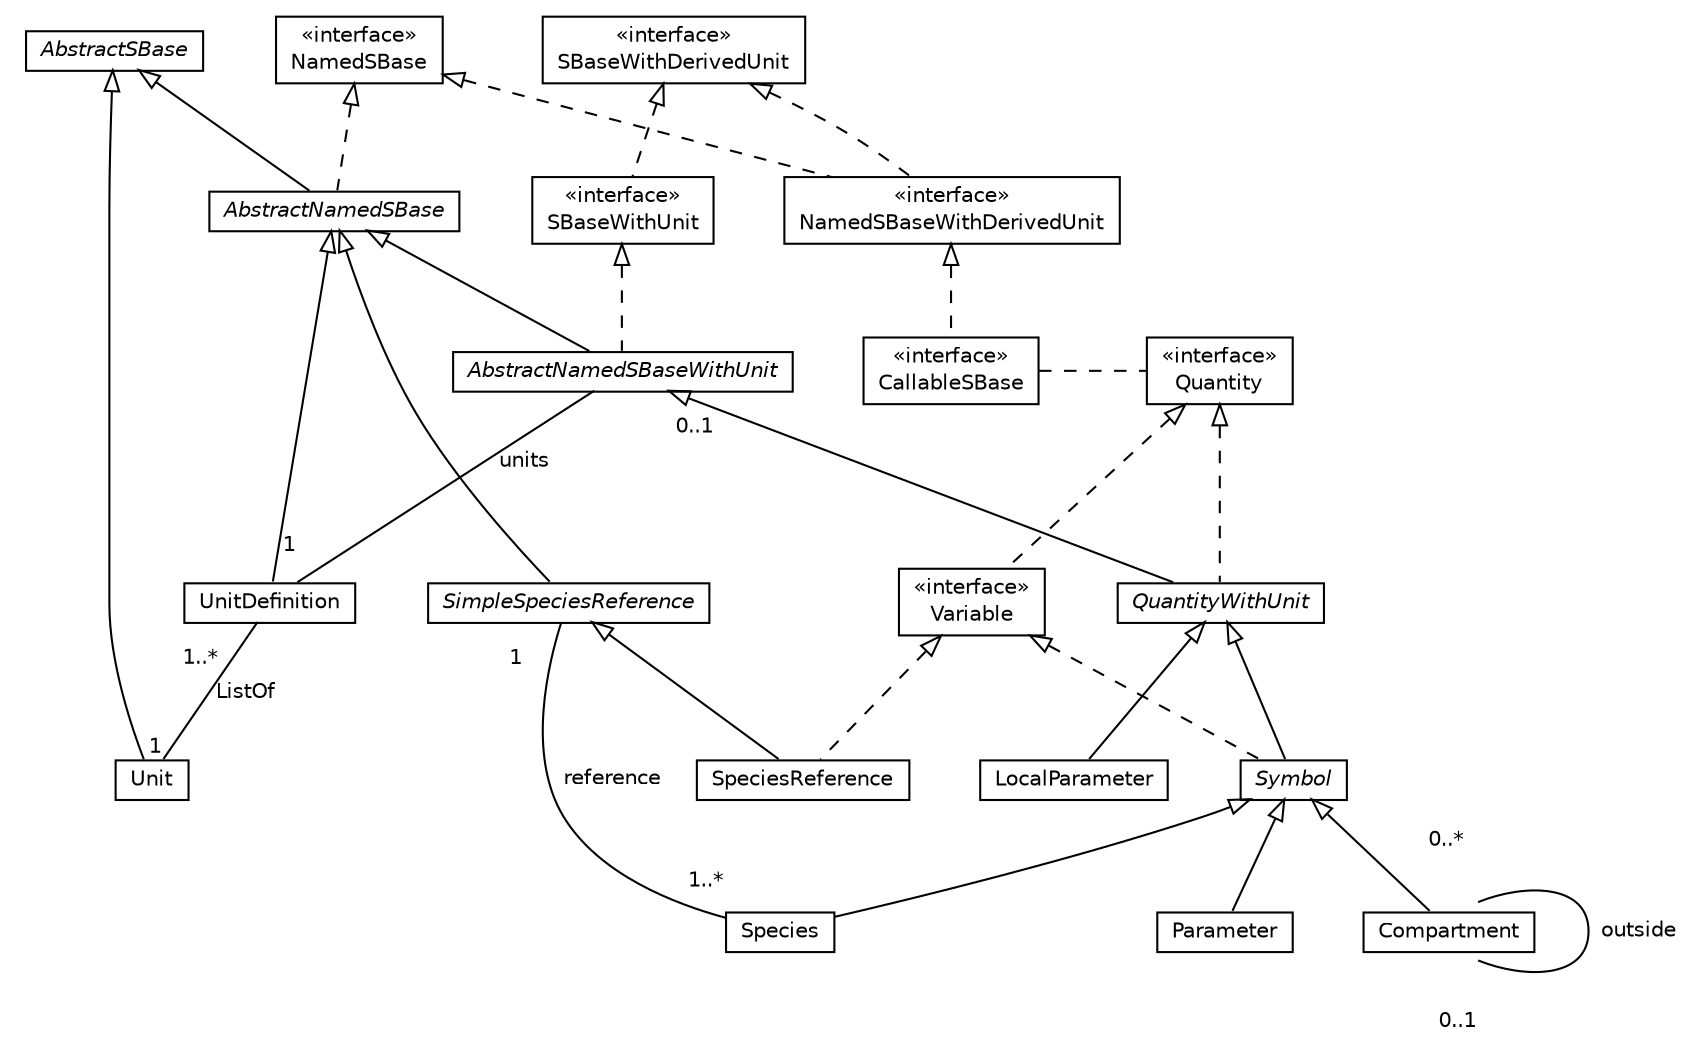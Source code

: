 #!/usr/local/bin/dot
#
# Class diagram
# Generated by UMLGraph version 5.3 (http://www.umlgraph.org/)
#
# dot -Tpdf -oSymbol.pdf Symbol.dot && acroread Symbol.pdf &

digraph G {
	edge [fontname="Helvetica",fontsize=10,labelfontname="Helvetica",labelfontsize=10];
	node [fontname="Helvetica",fontsize=10,shape=plaintext];
	nodesep=0.25;
	ranksep=0.5;
	// org.sbml.jsbml.Symbol
	c0 [height=0.1,label=<<table title="org.sbml.jsbml.Symbol" border="0" cellborder="1" cellspacing="0" cellpadding="2" port="p">
		<tr><td><table border="0" cellspacing="0" cellpadding="1">
<tr><td align="center" balign="center"><font face="Helvetica-Oblique"> Symbol </font></td></tr>
		</table></td></tr>
<!-- 		<tr><td> -->
<!--<table border="0" cellspacing="0" cellpadding="1">
<tr><td align="left" balign="left"> # constant : Boolean </td></tr>-->
<!--<tr><td align="left" balign="left"> # isSetConstant : boolean </td></tr>-->
<!-- 		</table></td></tr> -->
		</table>>, fontname="Helvetica", fontcolor="black", fontsize=10.0];
	// org.sbml.jsbml.LocalParameter
	c1 [label=<<table title="org.sbml.jsbml.LocalParameter" border="0" cellborder="1" cellspacing="0" cellpadding="2" port="p">
		<tr><td><table border="0" cellspacing="0" cellpadding="1">
<tr><td align="center" balign="center"> LocalParameter </td></tr>
		</table></td></tr>
		</table>>, fontname="Helvetica", fontcolor="black", fontsize=10.0];
	// org.sbml.jsbml.SpeciesReference
	c2 [label=<<table title="org.sbml.jsbml.SpeciesReference" border="0" cellborder="1" cellspacing="0" cellpadding="2" port="p">
		<tr><td><table border="0" cellspacing="0" cellpadding="1">
<tr><td align="center" balign="center"> SpeciesReference </td></tr>
		<!--</table></td></tr>-->
		<!--<tr><td><table border="0" cellspacing="0" cellpadding="1">-->
<!--<tr><td align="left" balign="left"> - constant : Boolean </td></tr>
<tr><td align="left" balign="left"> - denominator : Integer </td></tr>-->
<!--<tr><td align="left" balign="left"> - isSetConstant : boolean </td></tr>
<tr><td align="left" balign="left"> - isSetDenominator : boolean </td></tr>
<tr><td align="left" balign="left"> - isSetStoichiometry : boolean </td></tr>-->
<!--<tr><td align="left" balign="left"> - stoichiometry : Double </td></tr>
<tr><td align="left" balign="left"> - stoichiometryMath : StoichiometryMath </td></tr>-->
		</table></td></tr>
		</table>>, fontname="Helvetica", fontcolor="black", fontsize=10.0];
	// org.sbml.jsbml.Compartment
	c3 [height=0.1,label=<<table title="org.sbml.jsbml.Compartment" border="0" cellborder="1" cellspacing="0" cellpadding="2" port="p">
		<tr><td><table border="0" cellspacing="0" cellpadding="1">
<tr><td align="center" balign="center"> Compartment </td></tr>
		<!--</table></td></tr>-->
		<!--<tr><td><table border="0" cellspacing="0" cellpadding="1">-->
<!--<tr><td align="left" balign="left"> - compartmentTypeID : String </td></tr>
<tr><td align="left" balign="left"> - outsideID : String </td></tr>
<tr><td align="left" balign="left"> - spatialDimensions : Short </td></tr>-->
<!--<tr><td align="left" balign="left"> - isSetSpatialDimensions : boolean </td></tr>
<tr><td align="left" balign="left"> - ERROR_MESSAGE_INVALID_DIM : String </td></tr>
<tr><td align="left" balign="left"> - ERROR_MESSAGE_ZERO_DIM : String </td></tr>-->
		</table></td></tr>
		</table>>, fontname="Helvetica", fontcolor="black", fontsize=10.0];
	// org.sbml.jsbml.Parameter
	c4 [label=<<table title="org.sbml.jsbml.Parameter" border="0" cellborder="1" cellspacing="0" cellpadding="2" port="p">
		<tr><td><table border="0" cellspacing="0" cellpadding="1">
<tr><td align="center" balign="center"> Parameter </td></tr>
		</table></td></tr>
		</table>>, fontname="Helvetica", fontcolor="black", fontsize=10.0];
	// org.sbml.jsbml.Species
	c5 [label=<<table title="org.sbml.jsbml.Species" border="0" cellborder="1" cellspacing="0" cellpadding="2" port="p">
		<tr><td><table border="0" cellspacing="0" cellpadding="1">
<tr><td align="center" balign="center"> Species </td></tr>
		<!--</table></td></tr>
		<tr><td><table border="0" cellspacing="0" cellpadding="1">-->
<!--<tr><td align="left" balign="left"> - amount : boolean </td></tr>
<tr><td align="left" balign="left"> - boundaryCondition : Boolean </td></tr>-->
<!--<tr><td align="left" balign="left"> - isSetBoundaryCondition : boolean </td></tr>-->
<!--<tr><td align="left" balign="left"> - charge : Integer </td></tr>
<tr><td align="left" balign="left"> - compartmentID : String </td></tr>
<tr><td align="left" balign="left"> - conversionFactorID : String </td></tr>
<tr><td align="left" balign="left"> - hasOnlySubstanceUnits : Boolean </td></tr>-->
<!--<tr><td align="left" balign="left"> - isSetHasOnlySubstanceUnits : boolean </td></tr>
<tr><td align="left" balign="left"> - isSetCharge : boolean </td></tr>-->
<!--<tr><td align="left" balign="left"> - spatialSizeUnitsID : String </td></tr>
<tr><td align="left" balign="left"> - speciesTypeID : String </td></tr>-->
		</table></td></tr>
		</table>>, fontname="Helvetica", fontcolor="black", fontsize=10.0];
	// org.sbml.jsbml.Variable
	c6 [label=<<table title="org.sbml.jsbml.Variable" border="0" cellborder="1" cellspacing="0" cellpadding="2" port="p">
		<tr><td><table border="0" cellspacing="0" cellpadding="1">
<tr><td align="center" balign="center"> &#171;interface&#187; </td></tr>
<tr><td align="center" balign="center"> Variable </td></tr>
		</table></td></tr>
		</table>>, fontname="Helvetica", fontcolor="black", fontsize=10.0];
	// org.sbml.jsbml.QuantityWithUnit
	c7 [label=<<table title="org.sbml.jsbml.QuantityWithUnit" border="0" cellborder="1" cellspacing="0" cellpadding="2" port="p">
		<tr><td><table border="0" cellspacing="0" cellpadding="1">
<tr><td align="center" balign="center"><font face="Helvetica-Oblique"> QuantityWithUnit </font></td></tr>
<!--		</table></td></tr>
		<tr><td><table border="0" cellspacing="0" cellpadding="1">
<tr><td align="left" balign="left"> - value : Double </td></tr>
<tr><td align="left" balign="left"> - unitsID : String </td></tr>-->
		</table></td></tr>
		</table>>, fontname="Helvetica", fontcolor="black", fontsize=10.0];
	// org.sbml.jsbml.AbstractNamedSBaseWithUnit
	c17 [label=<<table title="org.sbml.jsbml.AbstractNamedSBaseWithUnit" border="0" cellborder="1" cellspacing="0" cellpadding="2" port="p">
		<tr><td><table border="0" cellspacing="0" cellpadding="1">
<tr><td align="center" balign="center"><font face="Helvetica-Oblique"> AbstractNamedSBaseWithUnit </font></td></tr>
<!--		</table></td></tr>
		<tr><td><table border="0" cellspacing="0" cellpadding="1">
<tr><td align="left" balign="left"> - value : Double </td></tr>
<tr><td align="left" balign="left"> - unitsID : String </td></tr>-->
		</table></td></tr>
		</table>>, fontname="Helvetica", fontcolor="black", fontsize=10.0];
	// org.sbml.jsbml.SimpleSpeciesReference
	c8 [label=<<table title="org.sbml.jsbml.SimpleSpeciesReference" border="0" cellborder="1" cellspacing="0" cellpadding="2" port="p">
		<tr><td><table border="0" cellspacing="0" cellpadding="1" port="p1">
<tr><td align="center" balign="center"><font face="Helvetica-Oblique"> SimpleSpeciesReference </font></td></tr>
<!--		</table></td></tr>
		<tr><td><table border="0" cellspacing="0" cellpadding="1" port="p2">
<tr><td align="left" balign="left"> - speciesID : String </td></tr>-->
		</table></td></tr>
		</table>>, fontname="Helvetica", fontcolor="black", fontsize=10.0];
	// org.sbml.jsbml.Quantity
	c9 [label=<<table title="org.sbml.jsbml.Quantity" border="0" cellborder="1" cellspacing="0" cellpadding="2" port="p">
		<tr><td><table border="0" cellspacing="0" cellpadding="1">
<tr><td align="center" balign="center"> &#171;interface&#187; </td></tr>
<tr><td align="center" balign="center"> Quantity </td></tr>
		</table></td></tr>
		</table>>, fontname="Helvetica", fontcolor="black", fontsize=10.0];
	// org.sbml.jsbml.AbstractNamedSBase
	c10 [label=<<table title="org.sbml.jsbml.AbstractNamedSBase" border="0" cellborder="1" cellspacing="0" cellpadding="2" port="p">
		<tr><td><table border="0" cellspacing="0" cellpadding="1" port="p1">
<tr><td align="center" balign="center"><font face="Helvetica-Oblique"> AbstractNamedSBase </font></td></tr>
// <!--		</table></td></tr>
// 		<tr><td><table border="0" cellspacing="0" cellpadding="1" port="p2">
// <tr><td align="left" balign="left"> - id : String </td></tr>
// <tr><td align="left" balign="left"> - name : String </td></tr>-->
		</table></td></tr>
		</table>>, fontname="Helvetica", fontcolor="black", fontsize=10.0];
	// org.sbml.jsbml.AbstractSBase
	c11 [label=<<table title="org.sbml.jsbml.AbstractSBase" border="0" cellborder="1" cellspacing="0" cellpadding="2" port="p">
		<tr><td><table border="0" cellspacing="0" cellpadding="1">
<tr><td align="center" balign="center"><font face="Helvetica-Oblique"> AbstractSBase </font></td></tr>
		<!--</table></td></tr>
		<tr><td><table border="0" cellspacing="0" cellpadding="1">
<tr><td align="left" balign="left"> - annotation : Annotation </td></tr>
<tr><td align="left" balign="left"> - extensions : HashMap&lt;String, SBase&gt; </td></tr>
<tr><td align="left" balign="left"> ~ level : Integer </td></tr>
<tr><td align="left" balign="left"> - metaId : String </td></tr>
<tr><td align="left" balign="left"> - namespaces : Set&lt;String&gt; </td></tr>
<tr><td align="left" balign="left"> - notes : String </td></tr>
<tr><td align="left" balign="left"> - notesBuffer : StringBuffer </td></tr>
<tr><td align="left" balign="left"> ~ parentSBMLObject : SBase </td></tr>
<tr><td align="left" balign="left"> - sboTerm : int </td></tr>
<tr><td align="left" balign="left"> # setOfListeners : Set&lt;SBaseChangedListener&gt; </td></tr>
<tr><td align="left" balign="left"> ~ version : Integer </td></tr>-->
		</table></td></tr>
		</table>>, fontname="Helvetica", fontcolor="black", fontsize=10.0];
	// org.sbml.jsbml.NamedSBaseWithDerivedUnit
	c12 [label=<<table title="org.sbml.jsbml.NamedSBaseWithDerivedUnit" border="0" cellborder="1" cellspacing="0" cellpadding="2" port="p">
		<tr><td><table border="0" cellspacing="0" cellpadding="1">
<tr><td align="center" balign="center"> &#171;interface&#187; </td></tr>
<tr><td align="center" balign="center"> NamedSBaseWithDerivedUnit </td></tr>
		</table></td></tr>
		</table>>, fontname="Helvetica", fontcolor="black", fontsize=10.0];
	// org.sbml.jsbml.UnitDefinition
	c15 [height=0.1,label=<<table title="org.sbml.jsbml.UnitDefinition" border="0" cellborder="1" cellspacing="0" cellpadding="2" port="p">
		<tr><td><table border="0" cellspacing="0" cellpadding="1">
<tr><td align="center" balign="center"> UnitDefinition </td></tr>
<!--		</table></td></tr>
		<tr><td><table border="0" cellspacing="0" cellpadding="1">
<tr><td align="left" balign="left"> - listOfUnits : ListOf&lt;Unit&gt; </td></tr>-->
		</table></td></tr>
		</table>>, fontname="Helvetica", fontcolor="black", fontsize=10.0];
	// org.sbml.jsbml.Unit
	c16 [height=0.1,label=<<table title="org.sbml.jsbml.Unit" border="0" cellborder="1" cellspacing="0" cellpadding="2" port="p">
		<tr><td><table border="0" cellspacing="0" cellpadding="1">
<tr><td align="center" balign="center"> Unit </td></tr>
<!--		</table></td></tr>
		<tr><td><table border="0" cellspacing="0" cellpadding="1">
<tr><td align="left" balign="left"> - exponent : Double </td></tr>-->
<!--<tr><td align="left" balign="left"> - isSetExponent : boolean </td></tr>
<tr><td align="left" balign="left"> - isSetMultiplier : boolean </td></tr>
<tr><td align="left" balign="left"> - isSetOffset : boolean </td></tr>
<tr><td align="left" balign="left"> - isSetScale : boolean </td></tr>-->
<!--<tr><td align="left" balign="left"> - kind : Unit.Kind </td></tr>
<tr><td align="left" balign="left"> - multiplier : Double </td></tr>
<tr><td align="left" balign="left"> - offset : Double </td></tr>
<tr><td align="left" balign="left"> - scale : Integer </td></tr>-->
		</table></td></tr>
		</table>>, fontname="Helvetica", fontcolor="black", fontsize=10.0];

	// org.sbml.jsbml.NamedSBase
	c18 [label=<<table title="org.sbml.jsbml.NamedSBase" border="0" cellborder="1" cellspacing="0" cellpadding="2" port="p">
		<tr><td><table border="0" cellspacing="0" cellpadding="1">
<tr><td align="center" balign="center"> &#171;interface&#187; </td></tr>
<tr><td align="center" balign="center"> NamedSBase </td></tr>
		</table></td></tr>
		</table>>, fontname="Helvetica", fontcolor="black", fontsize=10.0];
	// org.sbml.jsbml.SBaseWithUnit
	c19 [label=<<table title="org.sbml.jsbml.SBaseWithUnit" border="0" cellborder="1" cellspacing="0" cellpadding="2" port="p">
		<tr><td><table border="0" cellspacing="0" cellpadding="1">
<tr><td align="center" balign="center"> &#171;interface&#187; </td></tr>
<tr><td align="center" balign="center"> SBaseWithUnit </td></tr>
		</table></td></tr>
		</table>>, fontname="Helvetica", fontcolor="black", fontsize=10.0];
		// org.sbml.jsbml.SBaseWithDerivedUnit
	c20 [label=<<table title="org.sbml.jsbml.SBaseWithDerivedUnit" border="0" cellborder="1" cellspacing="0" cellpadding="2" port="p">
		<tr><td><table border="0" cellspacing="0" cellpadding="1">
<tr><td align="center" balign="center"> &#171;interface&#187; </td></tr>
<tr><td align="center" balign="center"> SBaseWithDerivedUnit </td></tr>
		</table></td></tr>
		</table>>, fontname="Helvetica", fontcolor="black", fontsize=10.0];

	// org.sbml.jsbml.CallableSBase
	c21 [label=<<table title="org.sbml.jsbml.CallableSBase" border="0" cellborder="1" cellspacing="0" cellpadding="2" port="p">
		<tr><td><table border="0" cellspacing="0" cellpadding="1">
<tr><td align="center" balign="center"> &#171;interface&#187; </td></tr>
<tr><td align="center" balign="center"> CallableSBase </td></tr>
		</table></td></tr>
		</table>>, fontname="Helvetica", fontcolor="black", fontsize=10.0];


	//org.sbml.jsbml.Symbol extends org.sbml.jsbml.QuantityWithUnit
	c7:p -> c0:p [dir=back,arrowtail=empty];
	//org.sbml.jsbml.Symbol implements org.sbml.jsbml.Variable
	c6:p -> c0:p [dir=back,arrowtail=empty,style=dashed];
	// org.sbml.jsbml.AbstractNamedSBaseWithUnit HAS org.sbml.jsbml.UnitDefinition
	c17:p -> c15:p [taillabel="\n             0..1", label="units\n\n\n", headlabel="      1\n\n", fontname="Helvetica", fontcolor="black", fontsize=10.0, color="black", arrowhead=none, arrowtail=ediamond];
	//org.sbml.jsbml.LocalParameter extends org.sbml.jsbml.QuantityWithUnit
	c7:p -> c1:p [dir=back,arrowtail=empty];
	//org.sbml.jsbml.SpeciesReference extends org.sbml.jsbml.SimpleSpeciesReference
	c8:p -> c2:p [dir=back,arrowtail=empty];
	//org.sbml.jsbml.SpeciesReference implements org.sbml.jsbml.Variable
	c6:p -> c2:p [dir=back,arrowtail=empty,style=dashed];
	//org.sbml.jsbml.Compartment extends org.sbml.jsbml.Symbol
	c0:p -> c3:p [dir=back,arrowtail=empty];
	// org.sbml.jsbml.Compartment HAS org.sbml.jsbml.Compartment
	c3:se -> c3:ne [taillabel="\n\n0..1", label="  outside", headlabel="0..*  \n\n\n", fontname="Helvetica", fontcolor="black", fontsize=10.0, color="black", arrowhead=none, arrowtail=ediamond];
	//org.sbml.jsbml.Parameter extends org.sbml.jsbml.Symbol
	c0:p -> c4:p [dir=back,arrowtail=empty];
	//org.sbml.jsbml.Species extends org.sbml.jsbml.Symbol
	c0:p -> c5:p [dir=back,arrowtail=empty];
	//org.sbml.jsbml.Variable implements org.sbml.jsbml.Quantity
	c9:p -> c6:p [dir=back,arrowtail=empty,style=dashed];
	//org.sbml.jsbml.QuantityWithUnit extends org.sbml.jsbml.AbstractNamedSBaseWithUnit
	c17:p -> c7:p [dir=back,arrowtail=empty];
	//org.sbml.jsbml.AbstractNamedSBaseWithUnit extends org.sbml.jsbml.AbstractNamedSBase
	c10:p -> c17:p [dir=back,arrowtail=empty];
	//org.sbml.jsbml.QuantityWithUnit implements org.sbml.jsbml.Quantity
	c9:p -> c7:p [dir=back,arrowtail=empty,style=dashed];
	//org.sbml.jsbml.SimpleSpeciesReference extends org.sbml.jsbml.AbstractNamedSBase
	c10:p -> c8:p [dir=back,arrowtail=empty];
	// org.sbml.jsbml.SimpleSpeciesReference HAS org.sbml.jsbml.Species
	c8:p -> c5:p [taillabel="\n1      ", label="reference", headlabel="1..*\n\n", fontname="Helvetica", fontcolor="black", fontsize=10.0, color="black", arrowhead=none, arrowtail=ediamond];
	//org.sbml.jsbml.Quantity implements org.sbml.jsbml.CallableSBase
	c21:p -> c9:p [dir=back,arrowtail=empty,style=dashed];
	//org.sbml.jsbml.CallableSBase implements org.sbml.jsbml.NamedSBaseWithDerivedUnit
	c12:p -> c21:p [dir=back,arrowtail=empty,style=dashed];
	//org.sbml.jsbml.AbstractNamedSBase extends org.sbml.jsbml.AbstractSBase
	c11:p -> c10:p [dir=back,arrowtail=empty];
	//org.sbml.jsbml.AbstractNamedSBase implements org.sbml.jsbml.NamedSBase
	c18:p -> c10:p [dir=back,arrowtail=empty, style=dashed];
	//org.sbml.jsbml.AbstractNamedSBaseWithUnit implements org.sbml.jsbml.SBaseWithUnit
	c19:p -> c17:p [dir=back,arrowtail=empty, style=dashed];
	//org.sbml.jsbml.NamedSBaseWithDerivedUnit implements org.sbml.jsbml.NamedSBase
	c18:p -> c12:p [dir=back,arrowtail=empty, style=dashed];
	//org.sbml.jsbml.NamedSBaseWithDerivedUnit implements org.sbml.jsbml.SBaseWithDerivedUnit
	c20:p -> c12:p [dir=back,arrowtail=empty, style=dashed];
	//org.sbml.jsbml.SBaseWithDerivedUnit implements org.sbml.jsbml.SBaseWithDerivedUnit
	c20:p -> c19:p [dir=back,arrowtail=empty, style=dashed];
	//org.sbml.jsbml.UnitDefinition extends org.sbml.jsbml.AbstractNamedSBase
	c10:p -> c15:p [dir=back,arrowtail=empty];
	// org.sbml.jsbml.UnitDefinition COMPOSED org.sbml.jsbml.Unit
	c15:p -> c16:p [taillabel="\n1..*      ", label="ListOf", headlabel=" 1", fontname="Helvetica", fontcolor="black", fontsize=10.0, color="black", arrowhead=none, arrowtail=diamond];
	//org.sbml.jsbml.Unit extends org.sbml.jsbml.AbstractSBase
	c11:p -> c16:p [dir=back,arrowtail=empty];
	// SpeciesType
//	c19[label=<<table title="SpeciesType" border="0" cellborder="1" cellspacing="0" cellpadding="2" port="p" href="http://java.sun.com/j2se/1.4.2/docs/api//SpeciesType.html">
//		<tr><td><table border="0" cellspacing="0" cellpadding="1">
//<tr><td align="center" balign="center"> SpeciesType </td></tr>
//		</table></td></tr>
//		</table>>, fontname="Helvetica", fontcolor="black", fontsize=10.0];
//	// CompartmentType
//	c18[label=<<table title="CompartmentType" border="0" cellborder="1" cellspacing="0" cellpadding="2" port="p" href="http://java.sun.com/j2se/1.4.2/docs/api//CompartmentType.html">
//		<tr><td><table border="0" cellspacing="0" cellpadding="1">
//<tr><td align="center" balign="center"> CompartmentType </td></tr>
//		</table></td></tr>
//		</table>>, fontname="Helvetica", fontcolor="black", fontsize=10.0];
	// org.sbml.jsbml.Compartment HAS CompartmentType
	//c3:p -> c18:p [taillabel="0..1", label="type", headlabel="1..*", fontname="Helvetica", fontcolor="black", fontsize=10.0, color="black", arrowhead=none, arrowtail=ediamond];
	// org.sbml.jsbml.Species HAS SpeciesType
	//c5:p -> c19:p [taillabel="0..1", label="type", headlabel="1..*", fontname="Helvetica", fontcolor="black", fontsize=10.0, color="black", arrowhead=none, arrowtail=ediamond];


// {rank="same"; c15; c16}
  {rank="same"; c9; c21}
}

